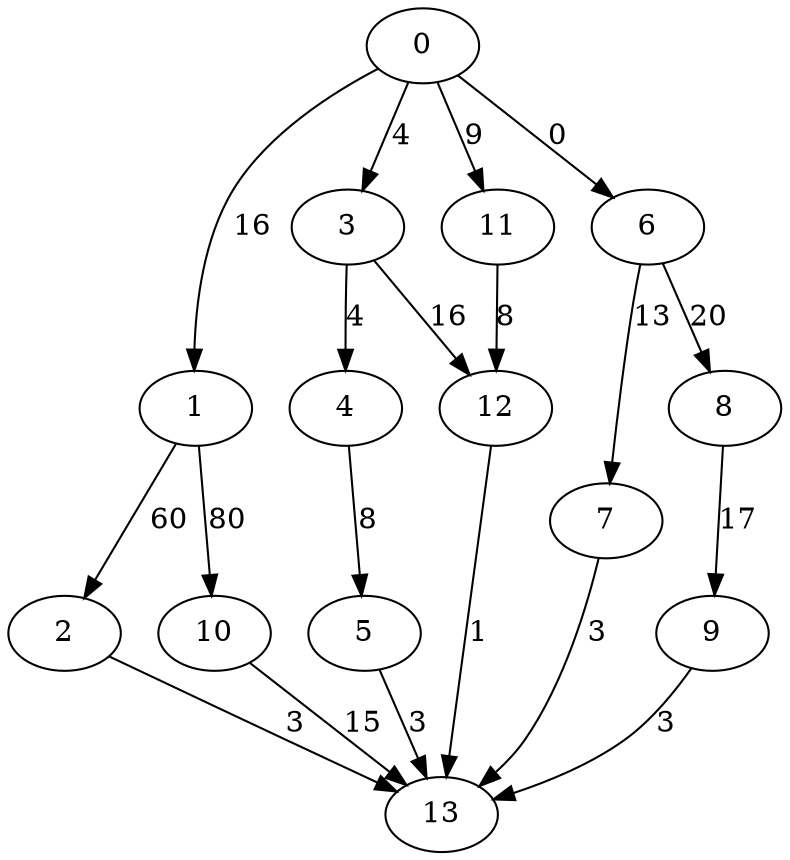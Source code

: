 digraph small {
0 -> 1 [ label = 16 ];
0 -> 3 [ label = 4 ];
0 -> 6 [ label = 0 ];
0 -> 11 [ label = 9 ];
1 -> 2 [ label = 60 ];
1 -> 10 [ label = 80 ];
2 -> 13 [ label = 3 ];
3 -> 4 [ label = 4 ];
3 -> 12 [ label = 16 ];
4 -> 5 [ label = 8 ];
5 -> 13 [ label = 3 ];
6 -> 7 [ label = 13 ];
6 -> 8 [ label = 20 ];
7 -> 13 [ label = 3 ];
8 -> 9 [ label = 17 ];
9 -> 13 [ label = 3 ];
10 -> 13 [ label = 15 ];
11 -> 12 [ label = 8 ];
12 -> 13 [ label = 1 ];
 }

